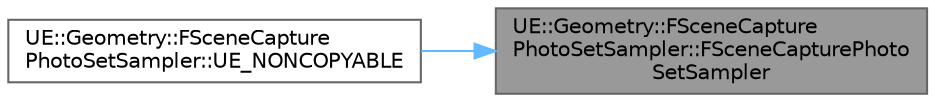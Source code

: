 digraph "UE::Geometry::FSceneCapturePhotoSetSampler::FSceneCapturePhotoSetSampler"
{
 // INTERACTIVE_SVG=YES
 // LATEX_PDF_SIZE
  bgcolor="transparent";
  edge [fontname=Helvetica,fontsize=10,labelfontname=Helvetica,labelfontsize=10];
  node [fontname=Helvetica,fontsize=10,shape=box,height=0.2,width=0.4];
  rankdir="RL";
  Node1 [id="Node000001",label="UE::Geometry::FSceneCapture\lPhotoSetSampler::FSceneCapturePhoto\lSetSampler",height=0.2,width=0.4,color="gray40", fillcolor="grey60", style="filled", fontcolor="black",tooltip=" "];
  Node1 -> Node2 [id="edge1_Node000001_Node000002",dir="back",color="steelblue1",style="solid",tooltip=" "];
  Node2 [id="Node000002",label="UE::Geometry::FSceneCapture\lPhotoSetSampler::UE_NONCOPYABLE",height=0.2,width=0.4,color="grey40", fillcolor="white", style="filled",URL="$d8/d60/classUE_1_1Geometry_1_1FSceneCapturePhotoSetSampler.html#aa6f0ab02f10ba04fb72354653657f836",tooltip=" "];
}
